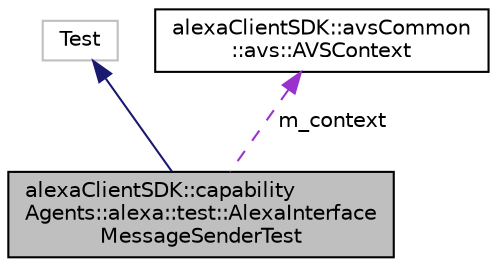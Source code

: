 digraph "alexaClientSDK::capabilityAgents::alexa::test::AlexaInterfaceMessageSenderTest"
{
 // LATEX_PDF_SIZE
  edge [fontname="Helvetica",fontsize="10",labelfontname="Helvetica",labelfontsize="10"];
  node [fontname="Helvetica",fontsize="10",shape=record];
  Node1 [label="alexaClientSDK::capability\lAgents::alexa::test::AlexaInterface\lMessageSenderTest",height=0.2,width=0.4,color="black", fillcolor="grey75", style="filled", fontcolor="black",tooltip="Test harness for AlexaInterfaceMessageSender class."];
  Node2 -> Node1 [dir="back",color="midnightblue",fontsize="10",style="solid",fontname="Helvetica"];
  Node2 [label="Test",height=0.2,width=0.4,color="grey75", fillcolor="white", style="filled",tooltip=" "];
  Node3 -> Node1 [dir="back",color="darkorchid3",fontsize="10",style="dashed",label=" m_context" ,fontname="Helvetica"];
  Node3 [label="alexaClientSDK::avsCommon\l::avs::AVSContext",height=0.2,width=0.4,color="black", fillcolor="white", style="filled",URL="$classalexa_client_s_d_k_1_1avs_common_1_1avs_1_1_a_v_s_context.html",tooltip=" "];
}
